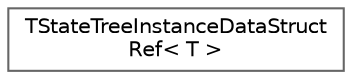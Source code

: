 digraph "Graphical Class Hierarchy"
{
 // INTERACTIVE_SVG=YES
 // LATEX_PDF_SIZE
  bgcolor="transparent";
  edge [fontname=Helvetica,fontsize=10,labelfontname=Helvetica,labelfontsize=10];
  node [fontname=Helvetica,fontsize=10,shape=box,height=0.2,width=0.4];
  rankdir="LR";
  Node0 [id="Node000000",label="TStateTreeInstanceDataStruct\lRef\< T \>",height=0.2,width=0.4,color="grey40", fillcolor="white", style="filled",URL="$dd/da8/structTStateTreeInstanceDataStructRef.html",tooltip="Stores indexed reference to a instance data struct."];
}
